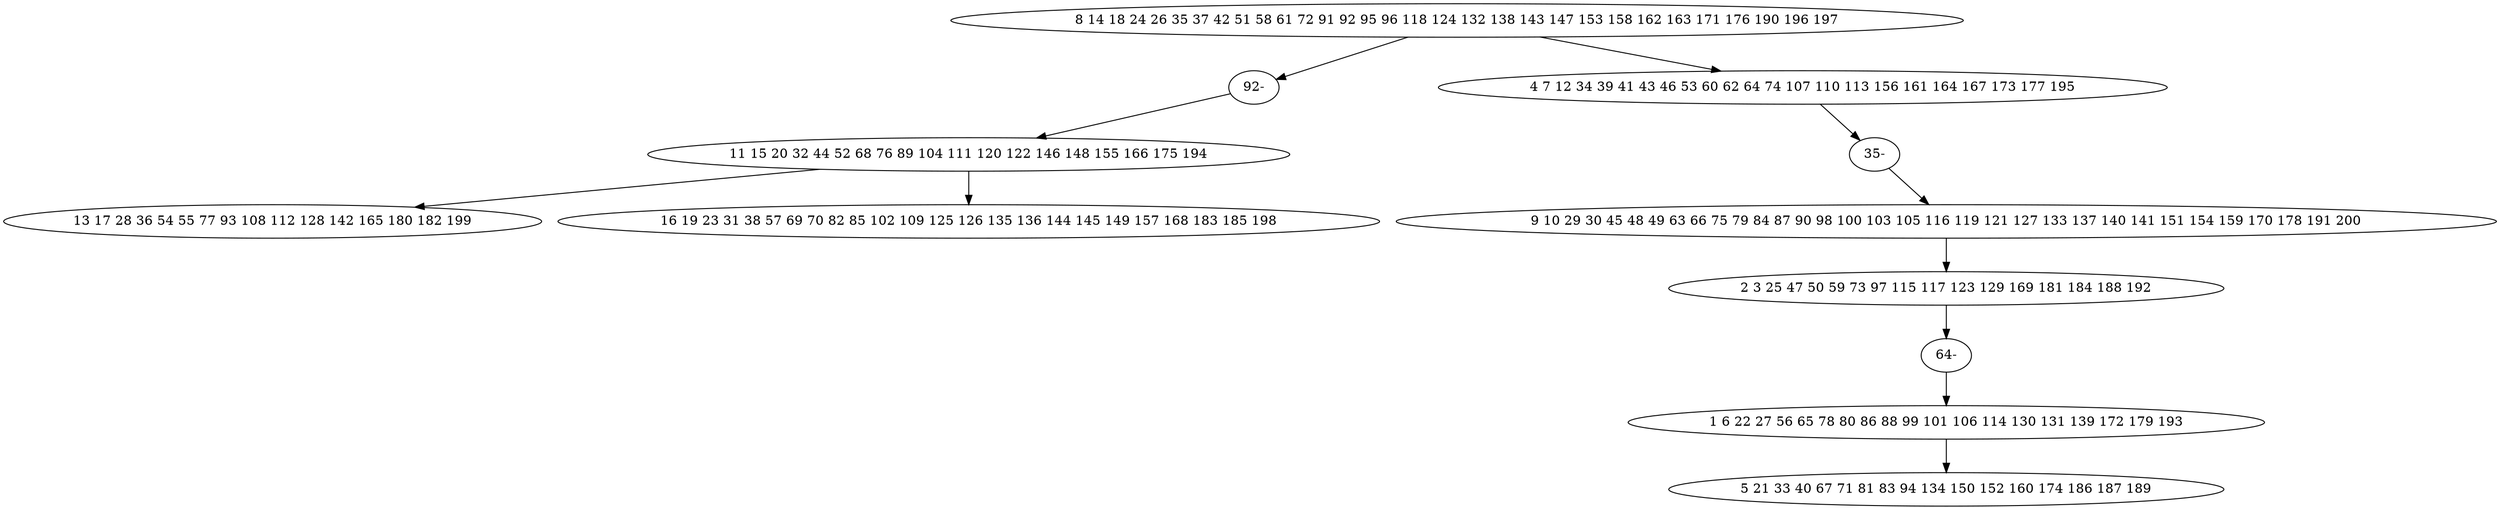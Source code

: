 digraph true_tree {
	"0" -> "10"
	"0" -> "2"
	"1" -> "3"
	"2" -> "9"
	"4" -> "5"
	"5" -> "11"
	"6" -> "7"
	"1" -> "8"
	"9" -> "4"
	"10" -> "1"
	"11" -> "6"
	"0" [label="8 14 18 24 26 35 37 42 51 58 61 72 91 92 95 96 118 124 132 138 143 147 153 158 162 163 171 176 190 196 197"];
	"1" [label="11 15 20 32 44 52 68 76 89 104 111 120 122 146 148 155 166 175 194"];
	"2" [label="4 7 12 34 39 41 43 46 53 60 62 64 74 107 110 113 156 161 164 167 173 177 195"];
	"3" [label="13 17 28 36 54 55 77 93 108 112 128 142 165 180 182 199"];
	"4" [label="9 10 29 30 45 48 49 63 66 75 79 84 87 90 98 100 103 105 116 119 121 127 133 137 140 141 151 154 159 170 178 191 200"];
	"5" [label="2 3 25 47 50 59 73 97 115 117 123 129 169 181 184 188 192"];
	"6" [label="1 6 22 27 56 65 78 80 86 88 99 101 106 114 130 131 139 172 179 193"];
	"7" [label="5 21 33 40 67 71 81 83 94 134 150 152 160 174 186 187 189"];
	"8" [label="16 19 23 31 38 57 69 70 82 85 102 109 125 126 135 136 144 145 149 157 168 183 185 198"];
	"9" [label="35-"];
	"10" [label="92-"];
	"11" [label="64-"];
}
